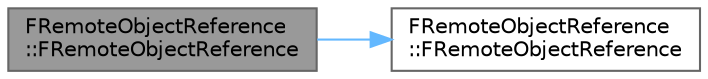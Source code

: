 digraph "FRemoteObjectReference::FRemoteObjectReference"
{
 // INTERACTIVE_SVG=YES
 // LATEX_PDF_SIZE
  bgcolor="transparent";
  edge [fontname=Helvetica,fontsize=10,labelfontname=Helvetica,labelfontsize=10];
  node [fontname=Helvetica,fontsize=10,shape=box,height=0.2,width=0.4];
  rankdir="LR";
  Node1 [id="Node000001",label="FRemoteObjectReference\l::FRemoteObjectReference",height=0.2,width=0.4,color="gray40", fillcolor="grey60", style="filled", fontcolor="black",tooltip=" "];
  Node1 -> Node2 [id="edge1_Node000001_Node000002",color="steelblue1",style="solid",tooltip=" "];
  Node2 [id="Node000002",label="FRemoteObjectReference\l::FRemoteObjectReference",height=0.2,width=0.4,color="grey40", fillcolor="white", style="filled",URL="$de/d9d/structFRemoteObjectReference.html#a17e78d240663ade362c94c9d4b9a3cb7",tooltip=" "];
}
